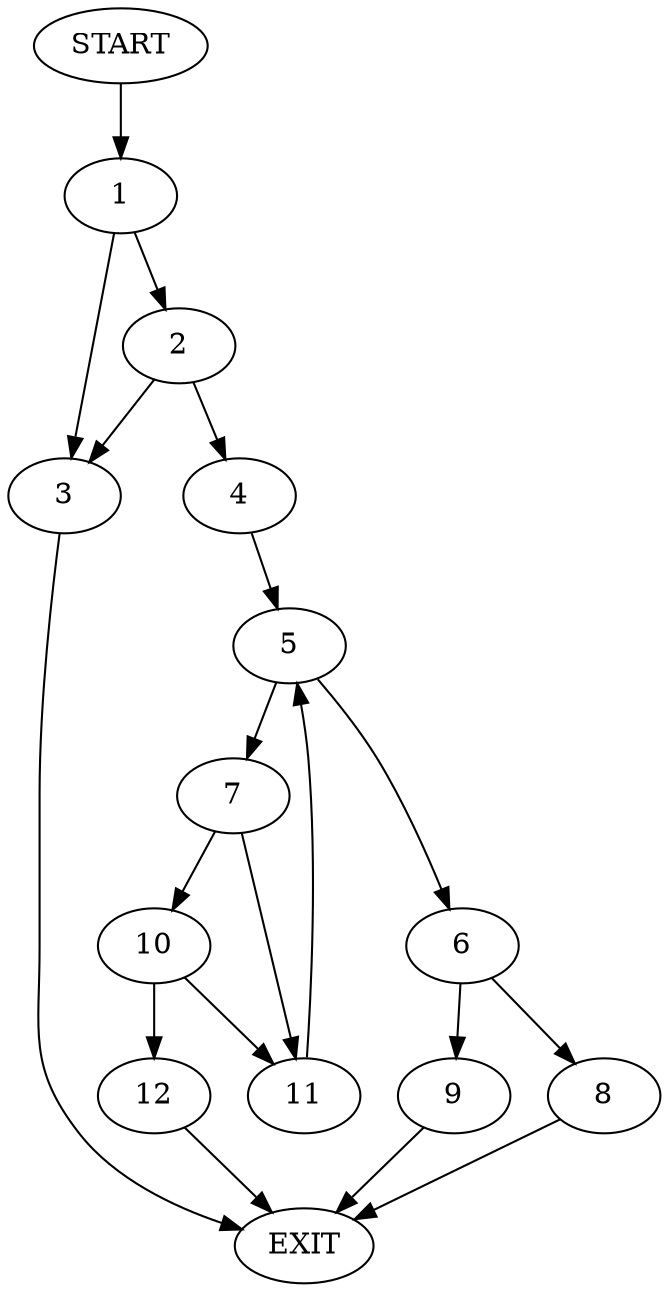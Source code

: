 digraph {
0 [label="START"]
13 [label="EXIT"]
0 -> 1
1 -> 2
1 -> 3
3 -> 13
2 -> 4
2 -> 3
4 -> 5
5 -> 6
5 -> 7
6 -> 8
6 -> 9
7 -> 10
7 -> 11
10 -> 12
10 -> 11
11 -> 5
12 -> 13
8 -> 13
9 -> 13
}
